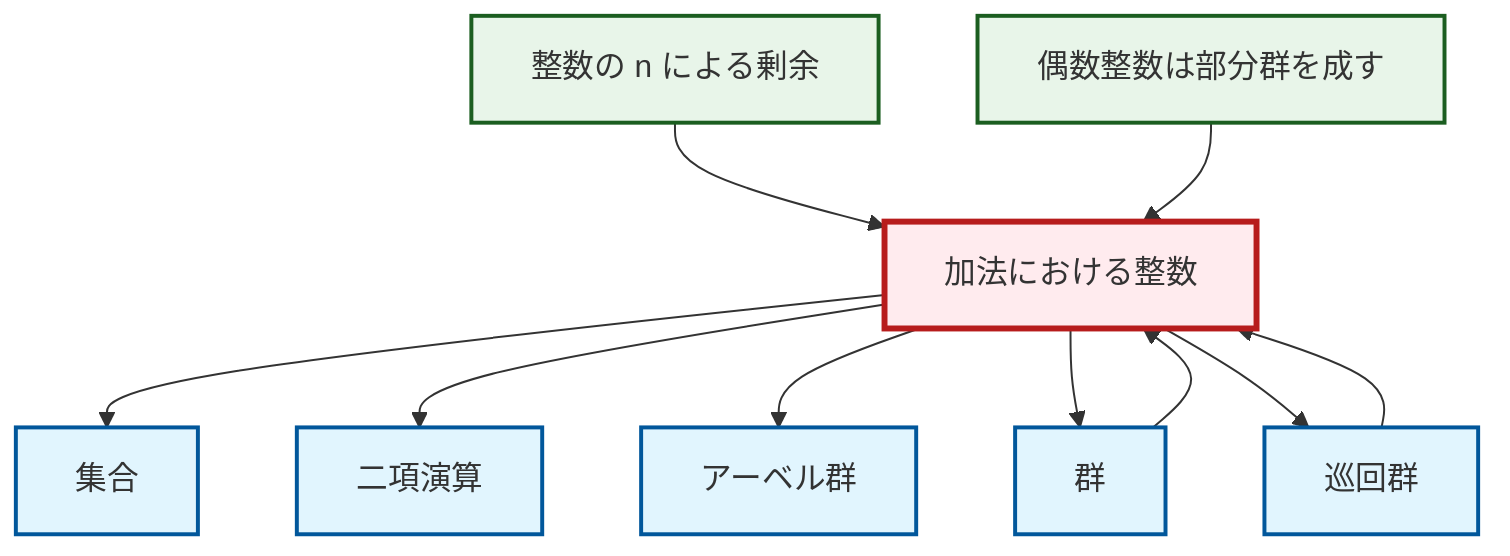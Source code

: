 graph TD
    classDef definition fill:#e1f5fe,stroke:#01579b,stroke-width:2px
    classDef theorem fill:#f3e5f5,stroke:#4a148c,stroke-width:2px
    classDef axiom fill:#fff3e0,stroke:#e65100,stroke-width:2px
    classDef example fill:#e8f5e9,stroke:#1b5e20,stroke-width:2px
    classDef current fill:#ffebee,stroke:#b71c1c,stroke-width:3px
    def-binary-operation["二項演算"]:::definition
    ex-integers-addition["加法における整数"]:::example
    def-abelian-group["アーベル群"]:::definition
    ex-even-integers-subgroup["偶数整数は部分群を成す"]:::example
    ex-quotient-integers-mod-n["整数の n による剰余"]:::example
    def-cyclic-group["巡回群"]:::definition
    def-set["集合"]:::definition
    def-group["群"]:::definition
    def-group --> ex-integers-addition
    ex-integers-addition --> def-set
    ex-integers-addition --> def-binary-operation
    ex-integers-addition --> def-abelian-group
    ex-integers-addition --> def-group
    ex-quotient-integers-mod-n --> ex-integers-addition
    ex-integers-addition --> def-cyclic-group
    def-cyclic-group --> ex-integers-addition
    ex-even-integers-subgroup --> ex-integers-addition
    class ex-integers-addition current